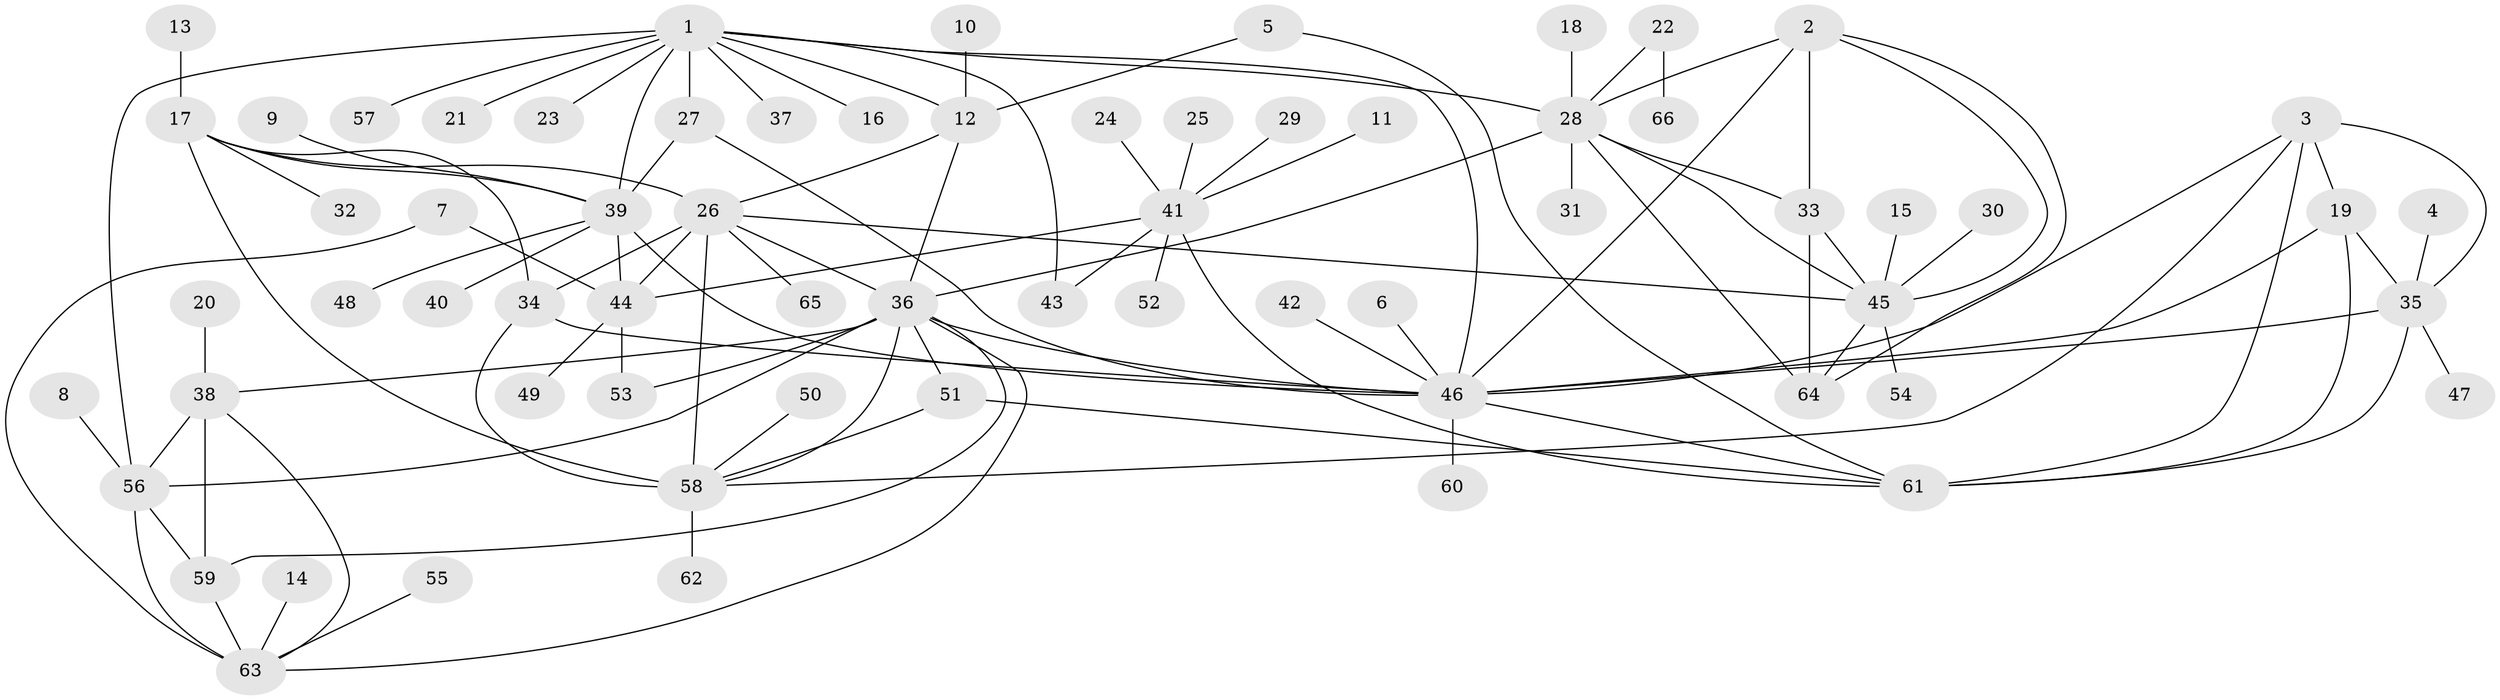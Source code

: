 // original degree distribution, {9: 0.022727272727272728, 12: 0.015151515151515152, 6: 0.07575757575757576, 8: 0.015151515151515152, 11: 0.030303030303030304, 7: 0.05303030303030303, 10: 0.015151515151515152, 14: 0.007575757575757576, 5: 0.015151515151515152, 1: 0.5151515151515151, 2: 0.21212121212121213, 3: 0.015151515151515152, 4: 0.007575757575757576}
// Generated by graph-tools (version 1.1) at 2025/26/03/09/25 03:26:44]
// undirected, 66 vertices, 107 edges
graph export_dot {
graph [start="1"]
  node [color=gray90,style=filled];
  1;
  2;
  3;
  4;
  5;
  6;
  7;
  8;
  9;
  10;
  11;
  12;
  13;
  14;
  15;
  16;
  17;
  18;
  19;
  20;
  21;
  22;
  23;
  24;
  25;
  26;
  27;
  28;
  29;
  30;
  31;
  32;
  33;
  34;
  35;
  36;
  37;
  38;
  39;
  40;
  41;
  42;
  43;
  44;
  45;
  46;
  47;
  48;
  49;
  50;
  51;
  52;
  53;
  54;
  55;
  56;
  57;
  58;
  59;
  60;
  61;
  62;
  63;
  64;
  65;
  66;
  1 -- 12 [weight=1.0];
  1 -- 16 [weight=1.0];
  1 -- 21 [weight=1.0];
  1 -- 23 [weight=1.0];
  1 -- 27 [weight=3.0];
  1 -- 28 [weight=1.0];
  1 -- 37 [weight=1.0];
  1 -- 39 [weight=3.0];
  1 -- 43 [weight=1.0];
  1 -- 46 [weight=3.0];
  1 -- 56 [weight=1.0];
  1 -- 57 [weight=1.0];
  2 -- 28 [weight=1.0];
  2 -- 33 [weight=2.0];
  2 -- 45 [weight=1.0];
  2 -- 46 [weight=1.0];
  2 -- 64 [weight=1.0];
  3 -- 19 [weight=1.0];
  3 -- 35 [weight=2.0];
  3 -- 46 [weight=1.0];
  3 -- 58 [weight=1.0];
  3 -- 61 [weight=1.0];
  4 -- 35 [weight=1.0];
  5 -- 12 [weight=1.0];
  5 -- 61 [weight=1.0];
  6 -- 46 [weight=1.0];
  7 -- 44 [weight=1.0];
  7 -- 63 [weight=1.0];
  8 -- 56 [weight=1.0];
  9 -- 39 [weight=1.0];
  10 -- 12 [weight=1.0];
  11 -- 41 [weight=1.0];
  12 -- 26 [weight=1.0];
  12 -- 36 [weight=1.0];
  13 -- 17 [weight=1.0];
  14 -- 63 [weight=1.0];
  15 -- 45 [weight=1.0];
  17 -- 26 [weight=3.0];
  17 -- 32 [weight=1.0];
  17 -- 34 [weight=3.0];
  17 -- 39 [weight=1.0];
  17 -- 58 [weight=3.0];
  18 -- 28 [weight=1.0];
  19 -- 35 [weight=2.0];
  19 -- 46 [weight=1.0];
  19 -- 61 [weight=1.0];
  20 -- 38 [weight=1.0];
  22 -- 28 [weight=1.0];
  22 -- 66 [weight=1.0];
  24 -- 41 [weight=1.0];
  25 -- 41 [weight=1.0];
  26 -- 34 [weight=1.0];
  26 -- 36 [weight=1.0];
  26 -- 44 [weight=1.0];
  26 -- 45 [weight=1.0];
  26 -- 58 [weight=1.0];
  26 -- 65 [weight=1.0];
  27 -- 39 [weight=1.0];
  27 -- 46 [weight=1.0];
  28 -- 31 [weight=1.0];
  28 -- 33 [weight=2.0];
  28 -- 36 [weight=1.0];
  28 -- 45 [weight=1.0];
  28 -- 64 [weight=1.0];
  29 -- 41 [weight=1.0];
  30 -- 45 [weight=1.0];
  33 -- 45 [weight=2.0];
  33 -- 64 [weight=2.0];
  34 -- 46 [weight=1.0];
  34 -- 58 [weight=1.0];
  35 -- 46 [weight=2.0];
  35 -- 47 [weight=1.0];
  35 -- 61 [weight=2.0];
  36 -- 38 [weight=1.0];
  36 -- 46 [weight=1.0];
  36 -- 51 [weight=1.0];
  36 -- 53 [weight=1.0];
  36 -- 56 [weight=1.0];
  36 -- 58 [weight=1.0];
  36 -- 59 [weight=2.0];
  36 -- 63 [weight=1.0];
  38 -- 56 [weight=1.0];
  38 -- 59 [weight=2.0];
  38 -- 63 [weight=1.0];
  39 -- 40 [weight=1.0];
  39 -- 44 [weight=1.0];
  39 -- 46 [weight=1.0];
  39 -- 48 [weight=1.0];
  41 -- 43 [weight=1.0];
  41 -- 44 [weight=1.0];
  41 -- 52 [weight=1.0];
  41 -- 61 [weight=1.0];
  42 -- 46 [weight=1.0];
  44 -- 49 [weight=1.0];
  44 -- 53 [weight=1.0];
  45 -- 54 [weight=1.0];
  45 -- 64 [weight=1.0];
  46 -- 60 [weight=1.0];
  46 -- 61 [weight=1.0];
  50 -- 58 [weight=1.0];
  51 -- 58 [weight=1.0];
  51 -- 61 [weight=1.0];
  55 -- 63 [weight=1.0];
  56 -- 59 [weight=2.0];
  56 -- 63 [weight=1.0];
  58 -- 62 [weight=1.0];
  59 -- 63 [weight=2.0];
}
